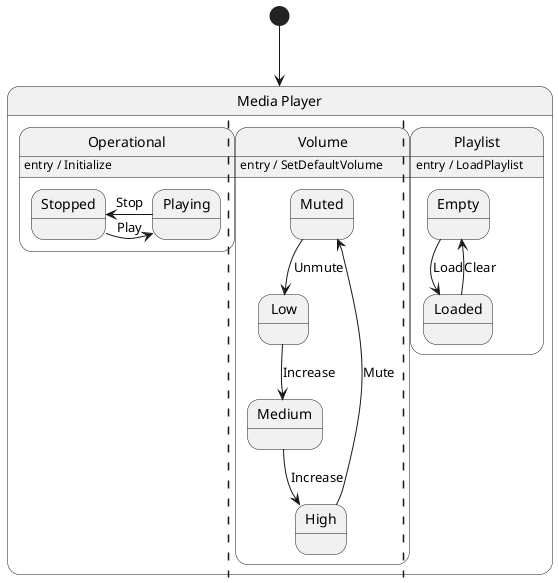 @startuml
state "Media Player" as MediaPlayer {
  state "Operational" as Operational {
    state "Stopped"
    state "Playing"
    
    Stopped -right-> Playing : Play
    Playing -left-> Stopped : Stop
  }
  ||
  state "Volume" as Volume {
    state "Muted"
    state "Low"
    state "Medium"
    state "High"
    
    Muted --> Low : Unmute
    Low --> Medium : Increase
    Medium --> High : Increase
    High --> Muted : Mute
  }
  ||
  state "Playlist" as Playlist {
    state "Empty"
    state "Loaded"
    
    Empty -down-> Loaded : Load
    Loaded -up-> Empty : Clear
  }
  
  
  Operational : entry / Initialize
  Volume : entry / SetDefaultVolume
  Playlist : entry / LoadPlaylist
}

[*] --> MediaPlayer
@enduml
